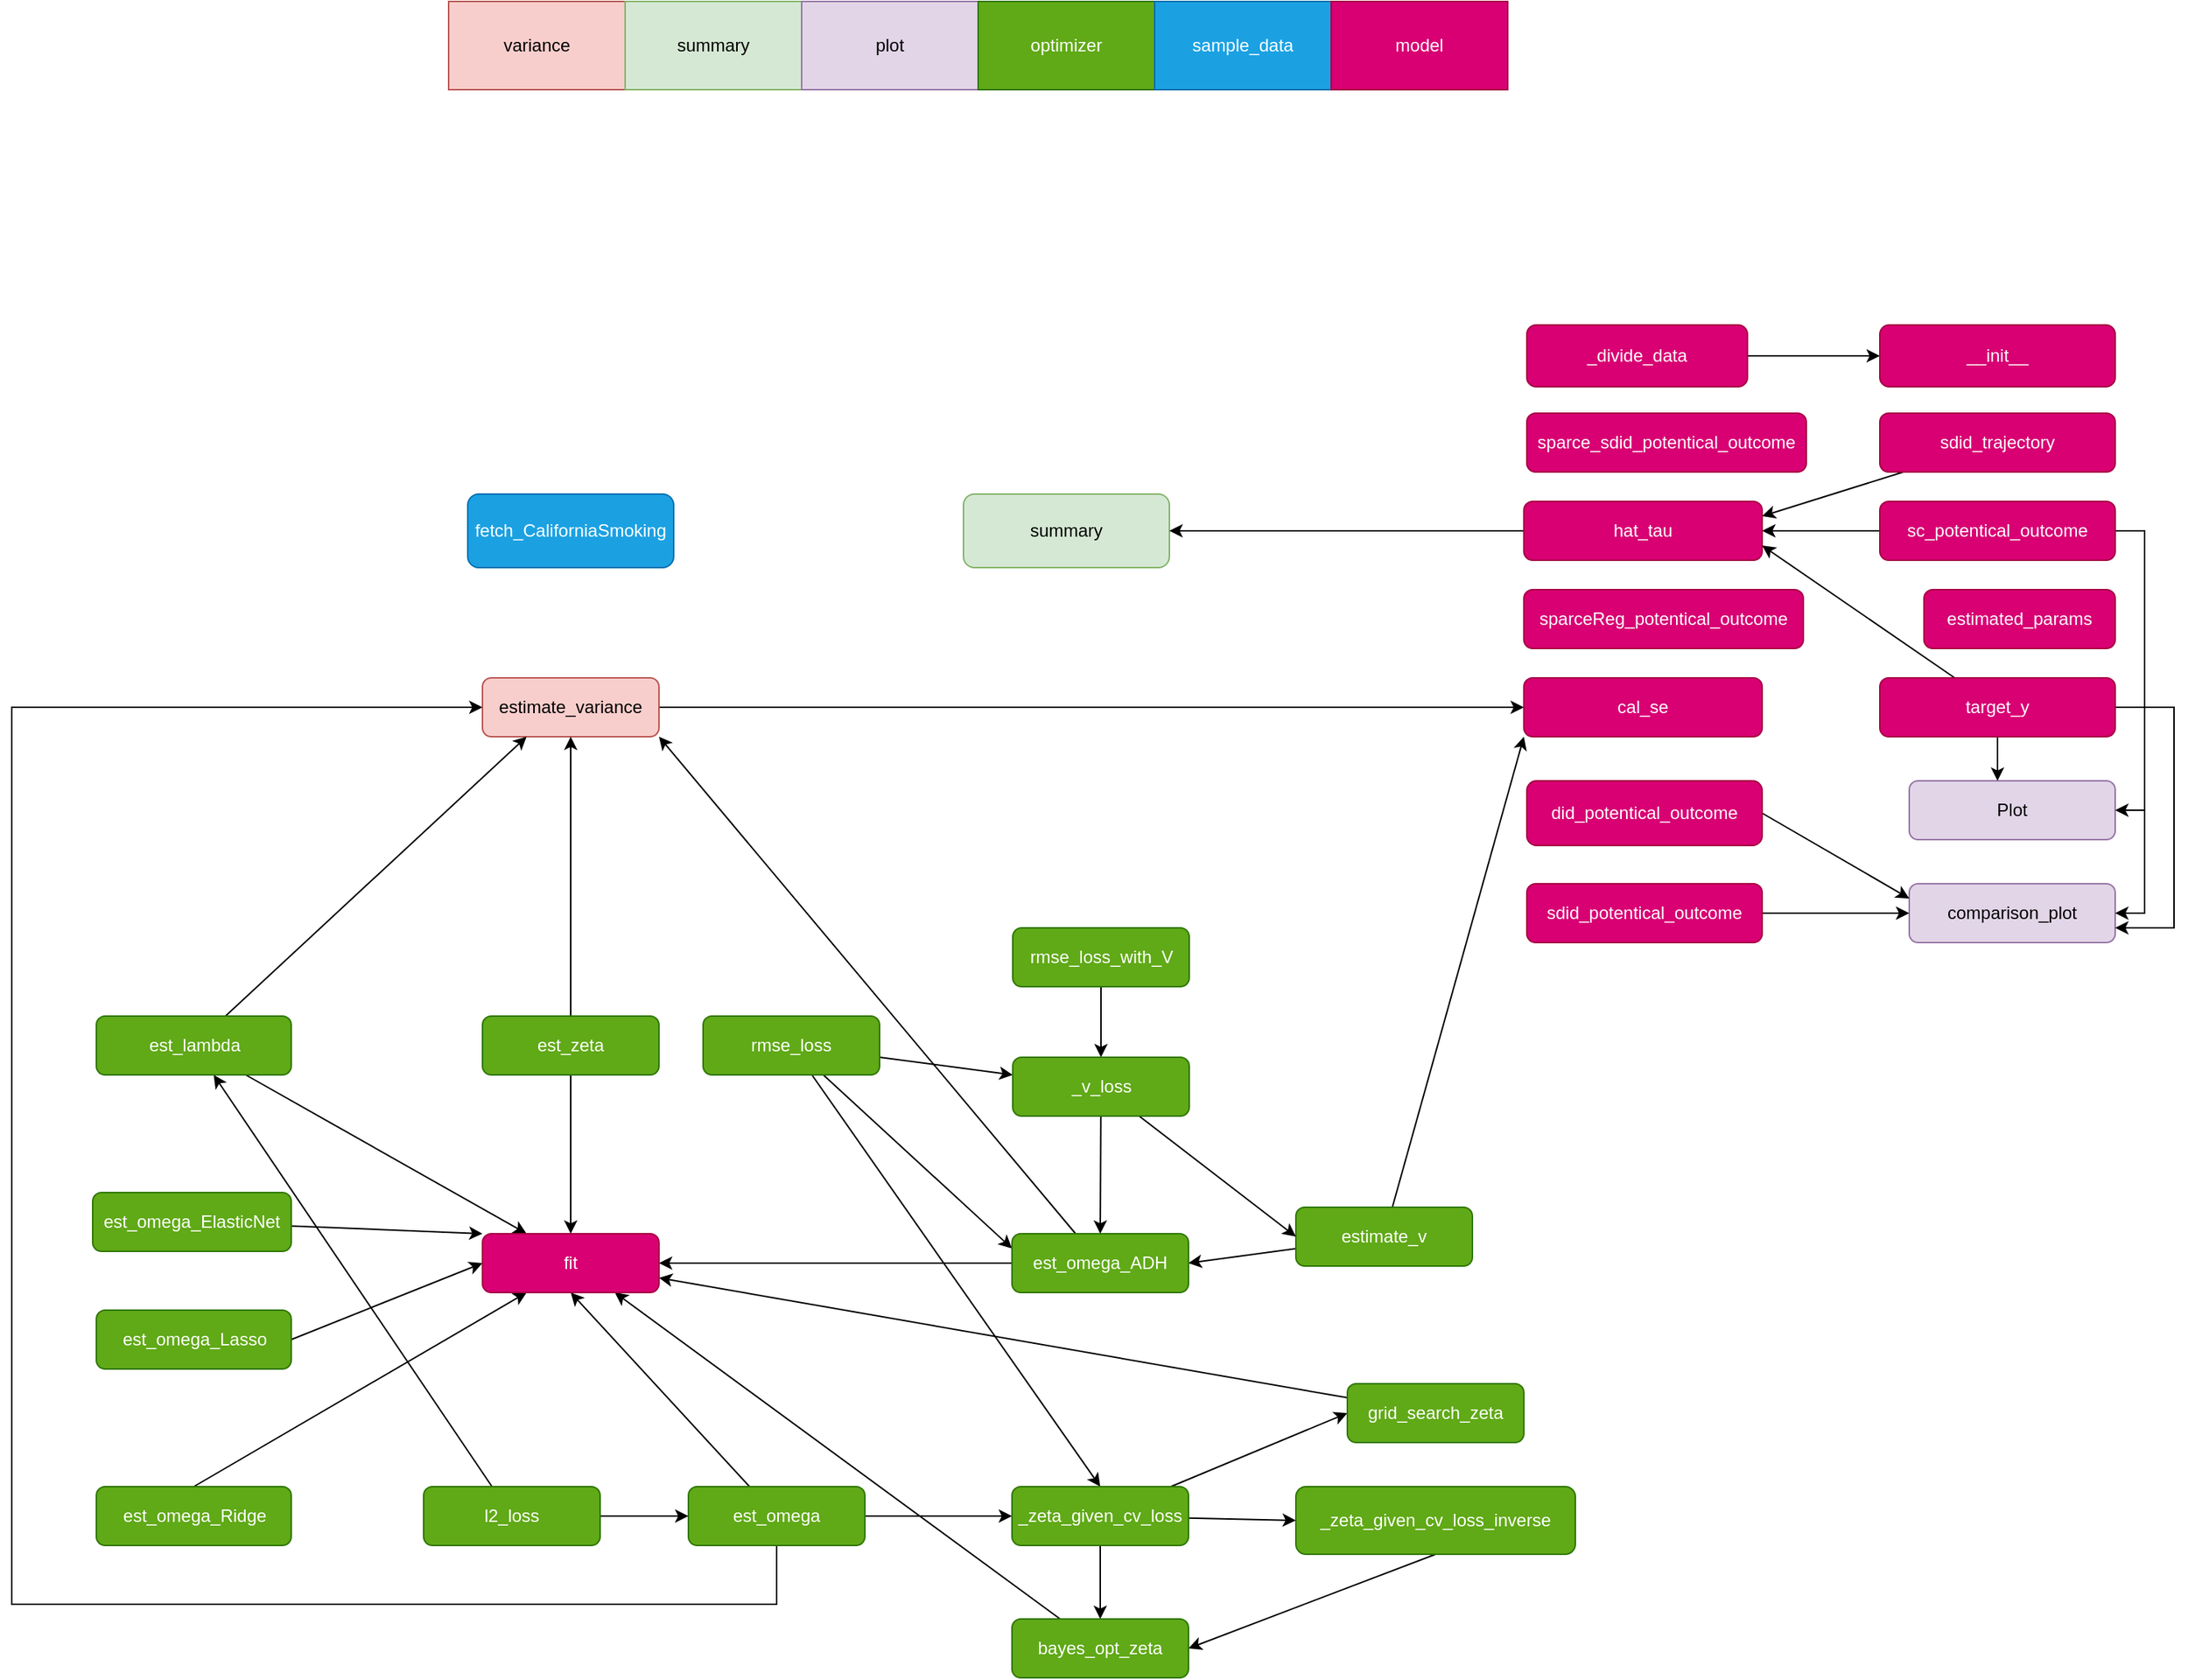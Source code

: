 <mxfile version="20.8.20" type="google"><diagram id="C5RBs43oDa-KdzZeNtuy" name="Page-1"><mxGraphModel grid="1" page="1" gridSize="10" guides="1" tooltips="1" connect="1" arrows="1" fold="1" pageScale="1" pageWidth="1654" pageHeight="1169" math="0" shadow="0"><root><mxCell id="WIyWlLk6GJQsqaUBKTNV-0"/><mxCell id="WIyWlLk6GJQsqaUBKTNV-1" parent="WIyWlLk6GJQsqaUBKTNV-0"/><mxCell id="0BIVxNqqaUqq_ZaAoJno-141" style="edgeStyle=none;rounded=0;orthogonalLoop=1;jettySize=auto;html=1;entryX=0;entryY=0.5;entryDx=0;entryDy=0;" edge="1" parent="WIyWlLk6GJQsqaUBKTNV-1" source="WIyWlLk6GJQsqaUBKTNV-3" target="0BIVxNqqaUqq_ZaAoJno-119"><mxGeometry relative="1" as="geometry"/></mxCell><mxCell id="WIyWlLk6GJQsqaUBKTNV-3" value="estimate_variance" style="rounded=1;whiteSpace=wrap;html=1;fontSize=12;glass=0;strokeWidth=1;shadow=0;fillColor=#f8cecc;strokeColor=#b85450;" vertex="1" parent="WIyWlLk6GJQsqaUBKTNV-1"><mxGeometry x="490" y="480" width="120" height="40" as="geometry"/></mxCell><mxCell id="WIyWlLk6GJQsqaUBKTNV-7" value="summary" style="rounded=1;whiteSpace=wrap;html=1;fontSize=12;glass=0;strokeWidth=1;shadow=0;fillColor=#d5e8d4;strokeColor=#82b366;" vertex="1" parent="WIyWlLk6GJQsqaUBKTNV-1"><mxGeometry x="817" y="355" width="140" height="50" as="geometry"/></mxCell><mxCell id="0BIVxNqqaUqq_ZaAoJno-15" value="variance" style="rounded=0;whiteSpace=wrap;html=1;fillColor=#f8cecc;strokeColor=#b85450;" vertex="1" parent="WIyWlLk6GJQsqaUBKTNV-1"><mxGeometry x="467" y="20" width="120" height="60" as="geometry"/></mxCell><mxCell id="0BIVxNqqaUqq_ZaAoJno-42" value="Plot" style="rounded=1;whiteSpace=wrap;html=1;fontSize=12;glass=0;strokeWidth=1;shadow=0;fillColor=#e1d5e7;strokeColor=#9673a6;" vertex="1" parent="WIyWlLk6GJQsqaUBKTNV-1"><mxGeometry x="1460" y="550" width="140" height="40" as="geometry"/></mxCell><mxCell id="0BIVxNqqaUqq_ZaAoJno-44" value="comparison_plot" style="rounded=1;whiteSpace=wrap;html=1;fontSize=12;glass=0;strokeWidth=1;shadow=0;fillColor=#e1d5e7;strokeColor=#9673a6;" vertex="1" parent="WIyWlLk6GJQsqaUBKTNV-1"><mxGeometry x="1460" y="620" width="140" height="40" as="geometry"/></mxCell><mxCell id="0BIVxNqqaUqq_ZaAoJno-46" value="summary" style="rounded=0;whiteSpace=wrap;html=1;fillColor=#d5e8d4;strokeColor=#82b366;" vertex="1" parent="WIyWlLk6GJQsqaUBKTNV-1"><mxGeometry x="587" y="20" width="120" height="60" as="geometry"/></mxCell><mxCell id="0BIVxNqqaUqq_ZaAoJno-47" value="plot" style="rounded=0;whiteSpace=wrap;html=1;fillColor=#e1d5e7;strokeColor=#9673a6;" vertex="1" parent="WIyWlLk6GJQsqaUBKTNV-1"><mxGeometry x="707" y="20" width="120" height="60" as="geometry"/></mxCell><mxCell id="0BIVxNqqaUqq_ZaAoJno-152" style="edgeStyle=none;rounded=0;orthogonalLoop=1;jettySize=auto;html=1;entryX=0.5;entryY=0;entryDx=0;entryDy=0;" edge="1" parent="WIyWlLk6GJQsqaUBKTNV-1" source="0BIVxNqqaUqq_ZaAoJno-49" target="0BIVxNqqaUqq_ZaAoJno-113"><mxGeometry relative="1" as="geometry"/></mxCell><mxCell id="BQR3-xaRveP3axySnAf6-7" style="edgeStyle=none;rounded=0;orthogonalLoop=1;jettySize=auto;html=1;entryX=0.5;entryY=1;entryDx=0;entryDy=0;" edge="1" parent="WIyWlLk6GJQsqaUBKTNV-1" source="0BIVxNqqaUqq_ZaAoJno-49" target="WIyWlLk6GJQsqaUBKTNV-3"><mxGeometry relative="1" as="geometry"/></mxCell><mxCell id="0BIVxNqqaUqq_ZaAoJno-49" value="est_zeta" style="rounded=1;whiteSpace=wrap;html=1;fontSize=12;glass=0;strokeWidth=1;shadow=0;fillColor=#60a917;strokeColor=#2D7600;fontColor=#ffffff;" vertex="1" parent="WIyWlLk6GJQsqaUBKTNV-1"><mxGeometry x="490" y="710" width="120" height="40" as="geometry"/></mxCell><mxCell id="0BIVxNqqaUqq_ZaAoJno-87" style="rounded=0;orthogonalLoop=1;jettySize=auto;html=1;entryX=1;entryY=0.5;entryDx=0;entryDy=0;exitX=0.5;exitY=1;exitDx=0;exitDy=0;" edge="1" parent="WIyWlLk6GJQsqaUBKTNV-1" source="0BIVxNqqaUqq_ZaAoJno-51" target="0BIVxNqqaUqq_ZaAoJno-66"><mxGeometry relative="1" as="geometry"/></mxCell><mxCell id="0BIVxNqqaUqq_ZaAoJno-51" value="_zeta_given_cv_loss_inverse" style="rounded=1;whiteSpace=wrap;html=1;fontSize=12;glass=0;strokeWidth=1;shadow=0;fillColor=#60a917;strokeColor=#2D7600;fontColor=#ffffff;" vertex="1" parent="WIyWlLk6GJQsqaUBKTNV-1"><mxGeometry x="1043" y="1030" width="190" height="46" as="geometry"/></mxCell><mxCell id="0BIVxNqqaUqq_ZaAoJno-89" style="rounded=0;orthogonalLoop=1;jettySize=auto;html=1;entryX=0;entryY=0.5;entryDx=0;entryDy=0;" edge="1" parent="WIyWlLk6GJQsqaUBKTNV-1" source="0BIVxNqqaUqq_ZaAoJno-52" target="0BIVxNqqaUqq_ZaAoJno-63"><mxGeometry relative="1" as="geometry"/></mxCell><mxCell id="0BIVxNqqaUqq_ZaAoJno-148" style="edgeStyle=none;rounded=0;orthogonalLoop=1;jettySize=auto;html=1;entryX=0.5;entryY=1;entryDx=0;entryDy=0;" edge="1" parent="WIyWlLk6GJQsqaUBKTNV-1" source="0BIVxNqqaUqq_ZaAoJno-52" target="0BIVxNqqaUqq_ZaAoJno-113"><mxGeometry relative="1" as="geometry"/></mxCell><mxCell id="BQR3-xaRveP3axySnAf6-10" style="edgeStyle=orthogonalEdgeStyle;rounded=0;orthogonalLoop=1;jettySize=auto;html=1;entryX=0;entryY=0.5;entryDx=0;entryDy=0;" edge="1" parent="WIyWlLk6GJQsqaUBKTNV-1" source="0BIVxNqqaUqq_ZaAoJno-52" target="WIyWlLk6GJQsqaUBKTNV-3"><mxGeometry relative="1" as="geometry"><Array as="points"><mxPoint x="690" y="1110"/><mxPoint x="170" y="1110"/><mxPoint x="170" y="500"/></Array></mxGeometry></mxCell><mxCell id="0BIVxNqqaUqq_ZaAoJno-52" value="est_omega" style="rounded=1;whiteSpace=wrap;html=1;fontSize=12;glass=0;strokeWidth=1;shadow=0;fillColor=#60a917;strokeColor=#2D7600;fontColor=#ffffff;" vertex="1" parent="WIyWlLk6GJQsqaUBKTNV-1"><mxGeometry x="630" y="1030" width="120" height="40" as="geometry"/></mxCell><mxCell id="0BIVxNqqaUqq_ZaAoJno-78" style="rounded=0;orthogonalLoop=1;jettySize=auto;html=1;entryX=1;entryY=0.5;entryDx=0;entryDy=0;" edge="1" parent="WIyWlLk6GJQsqaUBKTNV-1" source="0BIVxNqqaUqq_ZaAoJno-53" target="0BIVxNqqaUqq_ZaAoJno-59"><mxGeometry relative="1" as="geometry"/></mxCell><mxCell id="0BIVxNqqaUqq_ZaAoJno-156" style="rounded=0;orthogonalLoop=1;jettySize=auto;html=1;entryX=0;entryY=1;entryDx=0;entryDy=0;" edge="1" parent="WIyWlLk6GJQsqaUBKTNV-1" source="0BIVxNqqaUqq_ZaAoJno-53" target="0BIVxNqqaUqq_ZaAoJno-119"><mxGeometry relative="1" as="geometry"/></mxCell><mxCell id="0BIVxNqqaUqq_ZaAoJno-53" value="estimate_v" style="rounded=1;whiteSpace=wrap;html=1;fontSize=12;glass=0;strokeWidth=1;shadow=0;fillColor=#60a917;strokeColor=#2D7600;fontColor=#ffffff;" vertex="1" parent="WIyWlLk6GJQsqaUBKTNV-1"><mxGeometry x="1043" y="840" width="120" height="40" as="geometry"/></mxCell><mxCell id="0BIVxNqqaUqq_ZaAoJno-96" value="" style="edgeStyle=none;rounded=0;orthogonalLoop=1;jettySize=auto;html=1;" edge="1" parent="WIyWlLk6GJQsqaUBKTNV-1" source="0BIVxNqqaUqq_ZaAoJno-54" target="0BIVxNqqaUqq_ZaAoJno-58"><mxGeometry relative="1" as="geometry"/></mxCell><mxCell id="0BIVxNqqaUqq_ZaAoJno-54" value="rmse_loss_with_V" style="rounded=1;whiteSpace=wrap;html=1;fontSize=12;glass=0;strokeWidth=1;shadow=0;fillColor=#60a917;strokeColor=#2D7600;fontColor=#ffffff;" vertex="1" parent="WIyWlLk6GJQsqaUBKTNV-1"><mxGeometry x="850.5" y="650" width="120" height="40" as="geometry"/></mxCell><mxCell id="0BIVxNqqaUqq_ZaAoJno-81" style="edgeStyle=orthogonalEdgeStyle;rounded=0;orthogonalLoop=1;jettySize=auto;html=1;" edge="1" parent="WIyWlLk6GJQsqaUBKTNV-1" source="0BIVxNqqaUqq_ZaAoJno-55" target="0BIVxNqqaUqq_ZaAoJno-52"><mxGeometry relative="1" as="geometry"/></mxCell><mxCell id="0BIVxNqqaUqq_ZaAoJno-82" style="rounded=0;orthogonalLoop=1;jettySize=auto;html=1;" edge="1" parent="WIyWlLk6GJQsqaUBKTNV-1" source="0BIVxNqqaUqq_ZaAoJno-55" target="0BIVxNqqaUqq_ZaAoJno-56"><mxGeometry relative="1" as="geometry"/></mxCell><mxCell id="0BIVxNqqaUqq_ZaAoJno-55" value="l2_loss" style="rounded=1;whiteSpace=wrap;html=1;fontSize=12;glass=0;strokeWidth=1;shadow=0;fillColor=#60a917;strokeColor=#2D7600;fontColor=#ffffff;" vertex="1" parent="WIyWlLk6GJQsqaUBKTNV-1"><mxGeometry x="450" y="1030" width="120" height="40" as="geometry"/></mxCell><mxCell id="0BIVxNqqaUqq_ZaAoJno-151" style="edgeStyle=none;rounded=0;orthogonalLoop=1;jettySize=auto;html=1;entryX=0.25;entryY=0;entryDx=0;entryDy=0;" edge="1" parent="WIyWlLk6GJQsqaUBKTNV-1" source="0BIVxNqqaUqq_ZaAoJno-56" target="0BIVxNqqaUqq_ZaAoJno-113"><mxGeometry relative="1" as="geometry"/></mxCell><mxCell id="BQR3-xaRveP3axySnAf6-8" style="edgeStyle=none;rounded=0;orthogonalLoop=1;jettySize=auto;html=1;entryX=0.25;entryY=1;entryDx=0;entryDy=0;" edge="1" parent="WIyWlLk6GJQsqaUBKTNV-1" source="0BIVxNqqaUqq_ZaAoJno-56" target="WIyWlLk6GJQsqaUBKTNV-3"><mxGeometry relative="1" as="geometry"/></mxCell><mxCell id="0BIVxNqqaUqq_ZaAoJno-56" value="est_lambda" style="rounded=1;whiteSpace=wrap;html=1;fontSize=12;glass=0;strokeWidth=1;shadow=0;fillColor=#60a917;strokeColor=#2D7600;fontColor=#ffffff;" vertex="1" parent="WIyWlLk6GJQsqaUBKTNV-1"><mxGeometry x="227.5" y="710" width="132.5" height="40" as="geometry"/></mxCell><mxCell id="0BIVxNqqaUqq_ZaAoJno-75" style="rounded=0;orthogonalLoop=1;jettySize=auto;html=1;entryX=0.5;entryY=0;entryDx=0;entryDy=0;" edge="1" parent="WIyWlLk6GJQsqaUBKTNV-1" source="0BIVxNqqaUqq_ZaAoJno-57" target="0BIVxNqqaUqq_ZaAoJno-63"><mxGeometry relative="1" as="geometry"/></mxCell><mxCell id="0BIVxNqqaUqq_ZaAoJno-93" value="" style="rounded=0;orthogonalLoop=1;jettySize=auto;html=1;" edge="1" parent="WIyWlLk6GJQsqaUBKTNV-1" source="0BIVxNqqaUqq_ZaAoJno-57" target="0BIVxNqqaUqq_ZaAoJno-58"><mxGeometry relative="1" as="geometry"/></mxCell><mxCell id="0BIVxNqqaUqq_ZaAoJno-153" style="edgeStyle=none;rounded=0;orthogonalLoop=1;jettySize=auto;html=1;entryX=0;entryY=0.25;entryDx=0;entryDy=0;" edge="1" parent="WIyWlLk6GJQsqaUBKTNV-1" source="0BIVxNqqaUqq_ZaAoJno-57" target="0BIVxNqqaUqq_ZaAoJno-59"><mxGeometry relative="1" as="geometry"/></mxCell><mxCell id="0BIVxNqqaUqq_ZaAoJno-57" value="rmse_loss" style="rounded=1;whiteSpace=wrap;html=1;fontSize=12;glass=0;strokeWidth=1;shadow=0;fillColor=#60a917;strokeColor=#2D7600;fontColor=#ffffff;" vertex="1" parent="WIyWlLk6GJQsqaUBKTNV-1"><mxGeometry x="640" y="710" width="120" height="40" as="geometry"/></mxCell><mxCell id="0BIVxNqqaUqq_ZaAoJno-77" style="rounded=0;orthogonalLoop=1;jettySize=auto;html=1;entryX=0.5;entryY=0;entryDx=0;entryDy=0;" edge="1" parent="WIyWlLk6GJQsqaUBKTNV-1" source="0BIVxNqqaUqq_ZaAoJno-58" target="0BIVxNqqaUqq_ZaAoJno-59"><mxGeometry relative="1" as="geometry"/></mxCell><mxCell id="0BIVxNqqaUqq_ZaAoJno-98" style="edgeStyle=none;rounded=0;orthogonalLoop=1;jettySize=auto;html=1;entryX=0;entryY=0.5;entryDx=0;entryDy=0;" edge="1" parent="WIyWlLk6GJQsqaUBKTNV-1" source="0BIVxNqqaUqq_ZaAoJno-58" target="0BIVxNqqaUqq_ZaAoJno-53"><mxGeometry relative="1" as="geometry"/></mxCell><mxCell id="0BIVxNqqaUqq_ZaAoJno-58" value="_v_loss" style="rounded=1;whiteSpace=wrap;html=1;fontSize=12;glass=0;strokeWidth=1;shadow=0;fillColor=#60a917;strokeColor=#2D7600;fontColor=#ffffff;" vertex="1" parent="WIyWlLk6GJQsqaUBKTNV-1"><mxGeometry x="850.5" y="738" width="120" height="40" as="geometry"/></mxCell><mxCell id="0BIVxNqqaUqq_ZaAoJno-154" style="edgeStyle=none;rounded=0;orthogonalLoop=1;jettySize=auto;html=1;entryX=1;entryY=0.5;entryDx=0;entryDy=0;" edge="1" parent="WIyWlLk6GJQsqaUBKTNV-1" source="0BIVxNqqaUqq_ZaAoJno-59" target="0BIVxNqqaUqq_ZaAoJno-113"><mxGeometry relative="1" as="geometry"/></mxCell><mxCell id="BQR3-xaRveP3axySnAf6-6" style="edgeStyle=none;rounded=0;orthogonalLoop=1;jettySize=auto;html=1;entryX=1;entryY=1;entryDx=0;entryDy=0;" edge="1" parent="WIyWlLk6GJQsqaUBKTNV-1" source="0BIVxNqqaUqq_ZaAoJno-59" target="WIyWlLk6GJQsqaUBKTNV-3"><mxGeometry relative="1" as="geometry"/></mxCell><mxCell id="0BIVxNqqaUqq_ZaAoJno-59" value="est_omega_ADH" style="rounded=1;whiteSpace=wrap;html=1;fontSize=12;glass=0;strokeWidth=1;shadow=0;fillColor=#60a917;strokeColor=#2D7600;fontColor=#ffffff;" vertex="1" parent="WIyWlLk6GJQsqaUBKTNV-1"><mxGeometry x="850" y="858" width="120" height="40" as="geometry"/></mxCell><mxCell id="0BIVxNqqaUqq_ZaAoJno-61" style="edgeStyle=orthogonalEdgeStyle;rounded=0;orthogonalLoop=1;jettySize=auto;html=1;exitX=0.5;exitY=1;exitDx=0;exitDy=0;" edge="1" parent="WIyWlLk6GJQsqaUBKTNV-1" source="0BIVxNqqaUqq_ZaAoJno-57" target="0BIVxNqqaUqq_ZaAoJno-57"><mxGeometry relative="1" as="geometry"/></mxCell><mxCell id="0BIVxNqqaUqq_ZaAoJno-79" style="rounded=0;orthogonalLoop=1;jettySize=auto;html=1;entryX=0;entryY=0.5;entryDx=0;entryDy=0;" edge="1" parent="WIyWlLk6GJQsqaUBKTNV-1" source="0BIVxNqqaUqq_ZaAoJno-63" target="0BIVxNqqaUqq_ZaAoJno-68"><mxGeometry relative="1" as="geometry"/></mxCell><mxCell id="0BIVxNqqaUqq_ZaAoJno-88" style="rounded=0;orthogonalLoop=1;jettySize=auto;html=1;entryX=0.5;entryY=0;entryDx=0;entryDy=0;" edge="1" parent="WIyWlLk6GJQsqaUBKTNV-1" source="0BIVxNqqaUqq_ZaAoJno-63" target="0BIVxNqqaUqq_ZaAoJno-66"><mxGeometry relative="1" as="geometry"/></mxCell><mxCell id="0BIVxNqqaUqq_ZaAoJno-102" style="edgeStyle=none;rounded=0;orthogonalLoop=1;jettySize=auto;html=1;entryX=0;entryY=0.5;entryDx=0;entryDy=0;" edge="1" parent="WIyWlLk6GJQsqaUBKTNV-1" source="0BIVxNqqaUqq_ZaAoJno-63" target="0BIVxNqqaUqq_ZaAoJno-51"><mxGeometry relative="1" as="geometry"/></mxCell><mxCell id="0BIVxNqqaUqq_ZaAoJno-63" value="&lt;p class=&quot;MsoNormal&quot;&gt;_zeta_given_cv_loss&lt;/p&gt;" style="rounded=1;whiteSpace=wrap;html=1;fontSize=12;glass=0;strokeWidth=1;shadow=0;fillColor=#60a917;strokeColor=#2D7600;fontColor=#ffffff;" vertex="1" parent="WIyWlLk6GJQsqaUBKTNV-1"><mxGeometry x="850" y="1030" width="120" height="40" as="geometry"/></mxCell><mxCell id="0BIVxNqqaUqq_ZaAoJno-158" style="edgeStyle=none;rounded=0;orthogonalLoop=1;jettySize=auto;html=1;entryX=0.25;entryY=1;entryDx=0;entryDy=0;exitX=0.5;exitY=0;exitDx=0;exitDy=0;" edge="1" parent="WIyWlLk6GJQsqaUBKTNV-1" source="0BIVxNqqaUqq_ZaAoJno-64" target="0BIVxNqqaUqq_ZaAoJno-113"><mxGeometry relative="1" as="geometry"/></mxCell><mxCell id="0BIVxNqqaUqq_ZaAoJno-64" value="est_omega_Ridge" style="rounded=1;whiteSpace=wrap;html=1;fontSize=12;glass=0;strokeWidth=1;shadow=0;fillColor=#60a917;strokeColor=#2D7600;fontColor=#ffffff;" vertex="1" parent="WIyWlLk6GJQsqaUBKTNV-1"><mxGeometry x="227.5" y="1030" width="132.5" height="40" as="geometry"/></mxCell><mxCell id="0BIVxNqqaUqq_ZaAoJno-150" style="edgeStyle=none;rounded=0;orthogonalLoop=1;jettySize=auto;html=1;entryX=0;entryY=0.5;entryDx=0;entryDy=0;exitX=1;exitY=0.5;exitDx=0;exitDy=0;" edge="1" parent="WIyWlLk6GJQsqaUBKTNV-1" source="0BIVxNqqaUqq_ZaAoJno-65" target="0BIVxNqqaUqq_ZaAoJno-113"><mxGeometry relative="1" as="geometry"/></mxCell><mxCell id="0BIVxNqqaUqq_ZaAoJno-65" value="est_omega_Lasso" style="rounded=1;whiteSpace=wrap;html=1;fontSize=12;glass=0;strokeWidth=1;shadow=0;fillColor=#60a917;strokeColor=#2D7600;fontColor=#ffffff;" vertex="1" parent="WIyWlLk6GJQsqaUBKTNV-1"><mxGeometry x="227.5" y="910" width="132.5" height="40" as="geometry"/></mxCell><mxCell id="0BIVxNqqaUqq_ZaAoJno-155" style="edgeStyle=none;rounded=0;orthogonalLoop=1;jettySize=auto;html=1;entryX=0.75;entryY=1;entryDx=0;entryDy=0;" edge="1" parent="WIyWlLk6GJQsqaUBKTNV-1" source="0BIVxNqqaUqq_ZaAoJno-66" target="0BIVxNqqaUqq_ZaAoJno-113"><mxGeometry relative="1" as="geometry"/></mxCell><mxCell id="0BIVxNqqaUqq_ZaAoJno-66" value="&lt;p class=&quot;MsoNormal&quot;&gt;bayes_opt_zeta&lt;/p&gt;" style="rounded=1;whiteSpace=wrap;html=1;fontSize=12;glass=0;strokeWidth=1;shadow=0;fillColor=#60a917;strokeColor=#2D7600;fontColor=#ffffff;" vertex="1" parent="WIyWlLk6GJQsqaUBKTNV-1"><mxGeometry x="850" y="1120" width="120" height="40" as="geometry"/></mxCell><mxCell id="0BIVxNqqaUqq_ZaAoJno-159" style="edgeStyle=none;rounded=0;orthogonalLoop=1;jettySize=auto;html=1;entryX=0;entryY=0;entryDx=0;entryDy=0;" edge="1" parent="WIyWlLk6GJQsqaUBKTNV-1" source="0BIVxNqqaUqq_ZaAoJno-67" target="0BIVxNqqaUqq_ZaAoJno-113"><mxGeometry relative="1" as="geometry"/></mxCell><mxCell id="0BIVxNqqaUqq_ZaAoJno-67" value="&lt;p class=&quot;MsoNormal&quot;&gt;est_omega_ElasticNet&lt;/p&gt;" style="rounded=1;whiteSpace=wrap;html=1;fontSize=12;glass=0;strokeWidth=1;shadow=0;fillColor=#60a917;strokeColor=#2D7600;fontColor=#ffffff;" vertex="1" parent="WIyWlLk6GJQsqaUBKTNV-1"><mxGeometry x="225" y="830" width="135" height="40" as="geometry"/></mxCell><mxCell id="0BIVxNqqaUqq_ZaAoJno-157" style="edgeStyle=none;rounded=0;orthogonalLoop=1;jettySize=auto;html=1;entryX=1;entryY=0.75;entryDx=0;entryDy=0;" edge="1" parent="WIyWlLk6GJQsqaUBKTNV-1" source="0BIVxNqqaUqq_ZaAoJno-68" target="0BIVxNqqaUqq_ZaAoJno-113"><mxGeometry relative="1" as="geometry"/></mxCell><mxCell id="0BIVxNqqaUqq_ZaAoJno-68" value="&lt;p class=&quot;MsoNormal&quot;&gt;grid_search_zeta&lt;/p&gt;" style="rounded=1;whiteSpace=wrap;html=1;fontSize=12;glass=0;strokeWidth=1;shadow=0;fillColor=#60a917;strokeColor=#2D7600;fontColor=#ffffff;" vertex="1" parent="WIyWlLk6GJQsqaUBKTNV-1"><mxGeometry x="1078" y="960" width="120" height="40" as="geometry"/></mxCell><mxCell id="0BIVxNqqaUqq_ZaAoJno-70" value="optimizer" style="rounded=0;whiteSpace=wrap;html=1;fillColor=#60a917;strokeColor=#2D7600;fontColor=#ffffff;" vertex="1" parent="WIyWlLk6GJQsqaUBKTNV-1"><mxGeometry x="827" y="20" width="120" height="60" as="geometry"/></mxCell><mxCell id="0BIVxNqqaUqq_ZaAoJno-100" value="sample_data" style="rounded=0;whiteSpace=wrap;html=1;fillColor=#1ba1e2;strokeColor=#006EAF;fontColor=#ffffff;" vertex="1" parent="WIyWlLk6GJQsqaUBKTNV-1"><mxGeometry x="947" y="20" width="120" height="60" as="geometry"/></mxCell><mxCell id="0BIVxNqqaUqq_ZaAoJno-101" value="fetch_CaliforniaSmoking" style="rounded=1;whiteSpace=wrap;html=1;fontSize=12;glass=0;strokeWidth=1;shadow=0;fillColor=#1ba1e2;strokeColor=#006EAF;fontColor=#ffffff;" vertex="1" parent="WIyWlLk6GJQsqaUBKTNV-1"><mxGeometry x="480" y="355" width="140" height="50" as="geometry"/></mxCell><mxCell id="0BIVxNqqaUqq_ZaAoJno-103" value="sample_data" style="rounded=0;whiteSpace=wrap;html=1;fillColor=#1ba1e2;strokeColor=#006EAF;fontColor=#ffffff;" vertex="1" parent="WIyWlLk6GJQsqaUBKTNV-1"><mxGeometry x="947" y="20" width="120" height="60" as="geometry"/></mxCell><mxCell id="0BIVxNqqaUqq_ZaAoJno-104" value="model" style="rounded=0;whiteSpace=wrap;html=1;fillColor=#d80073;strokeColor=#A50040;fontColor=#ffffff;" vertex="1" parent="WIyWlLk6GJQsqaUBKTNV-1"><mxGeometry x="1067" y="20" width="120" height="60" as="geometry"/></mxCell><mxCell id="0BIVxNqqaUqq_ZaAoJno-127" value="" style="edgeStyle=none;rounded=0;orthogonalLoop=1;jettySize=auto;html=1;" edge="1" parent="WIyWlLk6GJQsqaUBKTNV-1" source="0BIVxNqqaUqq_ZaAoJno-105" target="0BIVxNqqaUqq_ZaAoJno-125"><mxGeometry relative="1" as="geometry"/></mxCell><mxCell id="0BIVxNqqaUqq_ZaAoJno-105" value="_divide_data" style="rounded=1;whiteSpace=wrap;html=1;fontSize=12;glass=0;strokeWidth=1;shadow=0;fillColor=#d80073;strokeColor=#A50040;fontColor=#ffffff;" vertex="1" parent="WIyWlLk6GJQsqaUBKTNV-1"><mxGeometry x="1200" y="240" width="150" height="42" as="geometry"/></mxCell><mxCell id="BQR3-xaRveP3axySnAf6-18" style="rounded=0;orthogonalLoop=1;jettySize=auto;html=1;entryX=0;entryY=0.25;entryDx=0;entryDy=0;exitX=1;exitY=0.5;exitDx=0;exitDy=0;" edge="1" parent="WIyWlLk6GJQsqaUBKTNV-1" source="0BIVxNqqaUqq_ZaAoJno-106" target="0BIVxNqqaUqq_ZaAoJno-44"><mxGeometry relative="1" as="geometry"/></mxCell><mxCell id="0BIVxNqqaUqq_ZaAoJno-106" value="did_potentical_outcome" style="rounded=1;whiteSpace=wrap;html=1;fontSize=12;glass=0;strokeWidth=1;shadow=0;fillColor=#d80073;strokeColor=#A50040;fontColor=#ffffff;" vertex="1" parent="WIyWlLk6GJQsqaUBKTNV-1"><mxGeometry x="1200" y="550" width="160" height="44" as="geometry"/></mxCell><mxCell id="0BIVxNqqaUqq_ZaAoJno-138" style="edgeStyle=none;rounded=0;orthogonalLoop=1;jettySize=auto;html=1;entryX=1;entryY=0.5;entryDx=0;entryDy=0;" edge="1" parent="WIyWlLk6GJQsqaUBKTNV-1" source="0BIVxNqqaUqq_ZaAoJno-112" target="0BIVxNqqaUqq_ZaAoJno-120"><mxGeometry relative="1" as="geometry"/></mxCell><mxCell id="BQR3-xaRveP3axySnAf6-17" style="edgeStyle=orthogonalEdgeStyle;rounded=0;orthogonalLoop=1;jettySize=auto;html=1;entryX=1;entryY=0.5;entryDx=0;entryDy=0;" edge="1" parent="WIyWlLk6GJQsqaUBKTNV-1" source="0BIVxNqqaUqq_ZaAoJno-112" target="0BIVxNqqaUqq_ZaAoJno-42"><mxGeometry relative="1" as="geometry"><Array as="points"><mxPoint x="1620" y="380"/><mxPoint x="1620" y="570"/></Array></mxGeometry></mxCell><mxCell id="BQR3-xaRveP3axySnAf6-20" style="edgeStyle=orthogonalEdgeStyle;rounded=0;orthogonalLoop=1;jettySize=auto;html=1;entryX=1;entryY=0.5;entryDx=0;entryDy=0;" edge="1" parent="WIyWlLk6GJQsqaUBKTNV-1" source="0BIVxNqqaUqq_ZaAoJno-112" target="0BIVxNqqaUqq_ZaAoJno-44"><mxGeometry relative="1" as="geometry"><Array as="points"><mxPoint x="1620" y="380"/><mxPoint x="1620" y="640"/></Array></mxGeometry></mxCell><mxCell id="0BIVxNqqaUqq_ZaAoJno-112" value="sc_potentical_outcome" style="rounded=1;whiteSpace=wrap;html=1;fontSize=12;glass=0;strokeWidth=1;shadow=0;fillColor=#d80073;strokeColor=#A50040;fontColor=#ffffff;" vertex="1" parent="WIyWlLk6GJQsqaUBKTNV-1"><mxGeometry x="1440" y="360" width="160" height="40" as="geometry"/></mxCell><mxCell id="0BIVxNqqaUqq_ZaAoJno-113" value="fit" style="rounded=1;whiteSpace=wrap;html=1;fontSize=12;glass=0;strokeWidth=1;shadow=0;fillColor=#d80073;strokeColor=#A50040;fontColor=#ffffff;" vertex="1" parent="WIyWlLk6GJQsqaUBKTNV-1"><mxGeometry x="490" y="858" width="120" height="40" as="geometry"/></mxCell><mxCell id="0BIVxNqqaUqq_ZaAoJno-114" value="sparceReg_potentical_outcome" style="rounded=1;whiteSpace=wrap;html=1;fontSize=12;glass=0;strokeWidth=1;shadow=0;fillColor=#d80073;strokeColor=#A50040;fontColor=#ffffff;" vertex="1" parent="WIyWlLk6GJQsqaUBKTNV-1"><mxGeometry x="1198" y="420" width="190" height="40" as="geometry"/></mxCell><mxCell id="0BIVxNqqaUqq_ZaAoJno-137" style="edgeStyle=none;rounded=0;orthogonalLoop=1;jettySize=auto;html=1;entryX=1;entryY=0.25;entryDx=0;entryDy=0;" edge="1" parent="WIyWlLk6GJQsqaUBKTNV-1" source="0BIVxNqqaUqq_ZaAoJno-118" target="0BIVxNqqaUqq_ZaAoJno-120"><mxGeometry relative="1" as="geometry"/></mxCell><mxCell id="0BIVxNqqaUqq_ZaAoJno-118" value="sdid_trajectory" style="rounded=1;whiteSpace=wrap;html=1;fontSize=12;glass=0;strokeWidth=1;shadow=0;fillColor=#d80073;strokeColor=#A50040;fontColor=#ffffff;" vertex="1" parent="WIyWlLk6GJQsqaUBKTNV-1"><mxGeometry x="1440" y="300" width="160" height="40" as="geometry"/></mxCell><mxCell id="0BIVxNqqaUqq_ZaAoJno-119" value="cal_se" style="rounded=1;whiteSpace=wrap;html=1;fontSize=12;glass=0;strokeWidth=1;shadow=0;fillColor=#d80073;strokeColor=#A50040;fontColor=#ffffff;" vertex="1" parent="WIyWlLk6GJQsqaUBKTNV-1"><mxGeometry x="1198" y="480" width="162" height="40" as="geometry"/></mxCell><mxCell id="BQR3-xaRveP3axySnAf6-0" style="edgeStyle=orthogonalEdgeStyle;rounded=0;orthogonalLoop=1;jettySize=auto;html=1;" edge="1" parent="WIyWlLk6GJQsqaUBKTNV-1" source="0BIVxNqqaUqq_ZaAoJno-120" target="WIyWlLk6GJQsqaUBKTNV-7"><mxGeometry relative="1" as="geometry"/></mxCell><mxCell id="0BIVxNqqaUqq_ZaAoJno-120" value="hat_tau" style="rounded=1;whiteSpace=wrap;html=1;fontSize=12;glass=0;strokeWidth=1;shadow=0;fillColor=#d80073;strokeColor=#A50040;fontColor=#ffffff;" vertex="1" parent="WIyWlLk6GJQsqaUBKTNV-1"><mxGeometry x="1198" y="360" width="162" height="40" as="geometry"/></mxCell><mxCell id="0BIVxNqqaUqq_ZaAoJno-121" value="sparce_sdid_potentical_outcome" style="rounded=1;whiteSpace=wrap;html=1;fontSize=12;glass=0;strokeWidth=1;shadow=0;fillColor=#d80073;strokeColor=#A50040;fontColor=#ffffff;" vertex="1" parent="WIyWlLk6GJQsqaUBKTNV-1"><mxGeometry x="1200" y="300" width="190" height="40" as="geometry"/></mxCell><mxCell id="0BIVxNqqaUqq_ZaAoJno-122" value="estimated_params" style="rounded=1;whiteSpace=wrap;html=1;fontSize=12;glass=0;strokeWidth=1;shadow=0;fillColor=#d80073;strokeColor=#A50040;fontColor=#ffffff;" vertex="1" parent="WIyWlLk6GJQsqaUBKTNV-1"><mxGeometry x="1470" y="420" width="130" height="40" as="geometry"/></mxCell><mxCell id="0BIVxNqqaUqq_ZaAoJno-139" style="edgeStyle=none;rounded=0;orthogonalLoop=1;jettySize=auto;html=1;entryX=1;entryY=0.75;entryDx=0;entryDy=0;" edge="1" parent="WIyWlLk6GJQsqaUBKTNV-1" source="0BIVxNqqaUqq_ZaAoJno-123" target="0BIVxNqqaUqq_ZaAoJno-120"><mxGeometry relative="1" as="geometry"/></mxCell><mxCell id="BQR3-xaRveP3axySnAf6-12" style="edgeStyle=none;rounded=0;orthogonalLoop=1;jettySize=auto;html=1;exitX=0.5;exitY=1;exitDx=0;exitDy=0;" edge="1" parent="WIyWlLk6GJQsqaUBKTNV-1" source="0BIVxNqqaUqq_ZaAoJno-123"><mxGeometry relative="1" as="geometry"><mxPoint x="1510" y="520" as="sourcePoint"/><mxPoint x="1520" y="550" as="targetPoint"/></mxGeometry></mxCell><mxCell id="BQR3-xaRveP3axySnAf6-23" style="edgeStyle=orthogonalEdgeStyle;rounded=0;orthogonalLoop=1;jettySize=auto;html=1;entryX=1;entryY=0.75;entryDx=0;entryDy=0;" edge="1" parent="WIyWlLk6GJQsqaUBKTNV-1" source="0BIVxNqqaUqq_ZaAoJno-123" target="0BIVxNqqaUqq_ZaAoJno-44"><mxGeometry relative="1" as="geometry"><Array as="points"><mxPoint x="1640" y="500"/><mxPoint x="1640" y="650"/></Array></mxGeometry></mxCell><mxCell id="0BIVxNqqaUqq_ZaAoJno-123" value="target_y" style="rounded=1;whiteSpace=wrap;html=1;fontSize=12;glass=0;strokeWidth=1;shadow=0;fillColor=#d80073;strokeColor=#A50040;fontColor=#ffffff;" vertex="1" parent="WIyWlLk6GJQsqaUBKTNV-1"><mxGeometry x="1440" y="480" width="160" height="40" as="geometry"/></mxCell><mxCell id="BQR3-xaRveP3axySnAf6-19" style="edgeStyle=none;rounded=0;orthogonalLoop=1;jettySize=auto;html=1;entryX=0;entryY=0.5;entryDx=0;entryDy=0;" edge="1" parent="WIyWlLk6GJQsqaUBKTNV-1" source="0BIVxNqqaUqq_ZaAoJno-124" target="0BIVxNqqaUqq_ZaAoJno-44"><mxGeometry relative="1" as="geometry"/></mxCell><mxCell id="0BIVxNqqaUqq_ZaAoJno-124" value="sdid_potentical_outcome" style="rounded=1;whiteSpace=wrap;html=1;fontSize=12;glass=0;strokeWidth=1;shadow=0;fillColor=#d80073;strokeColor=#A50040;fontColor=#ffffff;" vertex="1" parent="WIyWlLk6GJQsqaUBKTNV-1"><mxGeometry x="1200" y="620" width="160" height="40" as="geometry"/></mxCell><mxCell id="0BIVxNqqaUqq_ZaAoJno-125" value="__init__" style="rounded=1;whiteSpace=wrap;html=1;fontSize=12;glass=0;strokeWidth=1;shadow=0;fillColor=#d80073;strokeColor=#A50040;fontColor=#ffffff;" vertex="1" parent="WIyWlLk6GJQsqaUBKTNV-1"><mxGeometry x="1440" y="240" width="160" height="42" as="geometry"/></mxCell><mxCell id="0BIVxNqqaUqq_ZaAoJno-126" style="edgeStyle=none;rounded=0;orthogonalLoop=1;jettySize=auto;html=1;exitX=0.5;exitY=0;exitDx=0;exitDy=0;" edge="1" parent="WIyWlLk6GJQsqaUBKTNV-1" source="0BIVxNqqaUqq_ZaAoJno-125" target="0BIVxNqqaUqq_ZaAoJno-125"><mxGeometry relative="1" as="geometry"/></mxCell></root></mxGraphModel></diagram></mxfile>